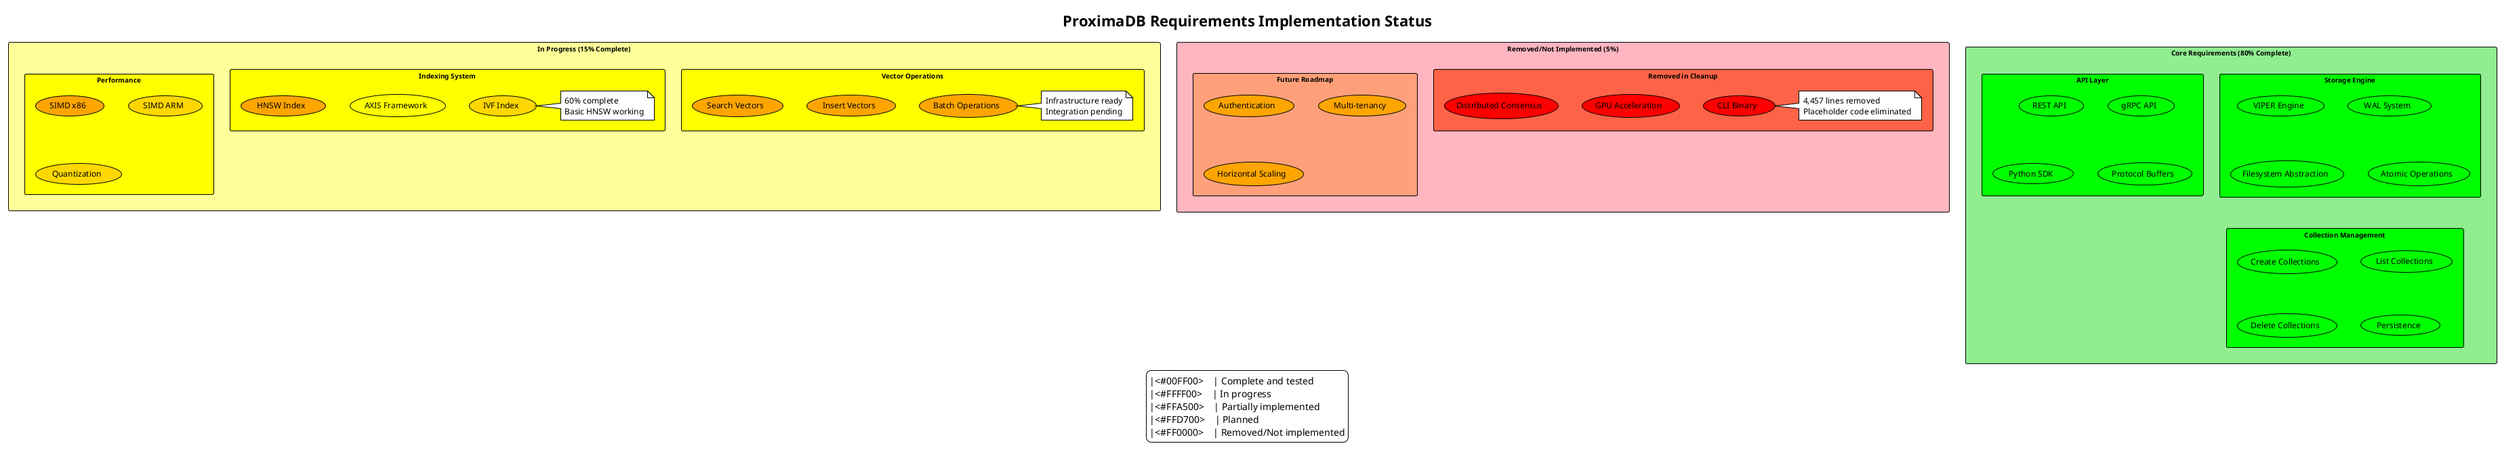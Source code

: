 @startuml Requirements Implementation Status
!theme plain
title ProximaDB Requirements Implementation Status

skinparam defaultFontSize 12
skinparam rectangleFontSize 10

rectangle "Core Requirements (80% Complete)" #90EE90 {
  rectangle "Storage Engine" #00FF00 {
    (VIPER Engine) #00FF00
    (WAL System) #00FF00
    (Filesystem Abstraction) #00FF00
    (Atomic Operations) #00FF00
  }
  
  rectangle "API Layer" #00FF00 {
    (REST API) #00FF00
    (gRPC API) #00FF00
    (Python SDK) #00FF00
    (Protocol Buffers) #00FF00
  }
  
  rectangle "Collection Management" #00FF00 {
    (Create Collections) #00FF00
    (List Collections) #00FF00
    (Delete Collections) #00FF00
    (Persistence) #00FF00
  }
}

rectangle "In Progress (15% Complete)" #FFFF99 {
  rectangle "Vector Operations" #FFFF00 {
    (Insert Vectors) #FFA500
    (Search Vectors) #FFA500
    (Batch Operations) #FFA500
    note right : Infrastructure ready\nIntegration pending
  }
  
  rectangle "Indexing System" #FFFF00 {
    (AXIS Framework) #FFFF00
    (HNSW Index) #FFA500
    (IVF Index) #FFD700
    note right : 60% complete\nBasic HNSW working
  }
  
  rectangle "Performance" #FFFF00 {
    (SIMD x86) #FFA500
    (SIMD ARM) #FFD700
    (Quantization) #FFD700
  }
}

rectangle "Removed/Not Implemented (5%)" #FFB6C1 {
  rectangle "Removed in Cleanup" #FF6347 {
    (GPU Acceleration) #FF0000
    (Distributed Consensus) #FF0000
    (CLI Binary) #FF0000
    note right : 4,457 lines removed\nPlaceholder code eliminated
  }
  
  rectangle "Future Roadmap" #FFA07A {
    (Authentication) #FFA500
    (Multi-tenancy) #FFA500
    (Horizontal Scaling) #FFA500
  }
}

legend bottom
  |<#00FF00>    | Complete and tested
  |<#FFFF00>    | In progress
  |<#FFA500>    | Partially implemented
  |<#FFD700>    | Planned
  |<#FF0000>    | Removed/Not implemented
endlegend

@enduml